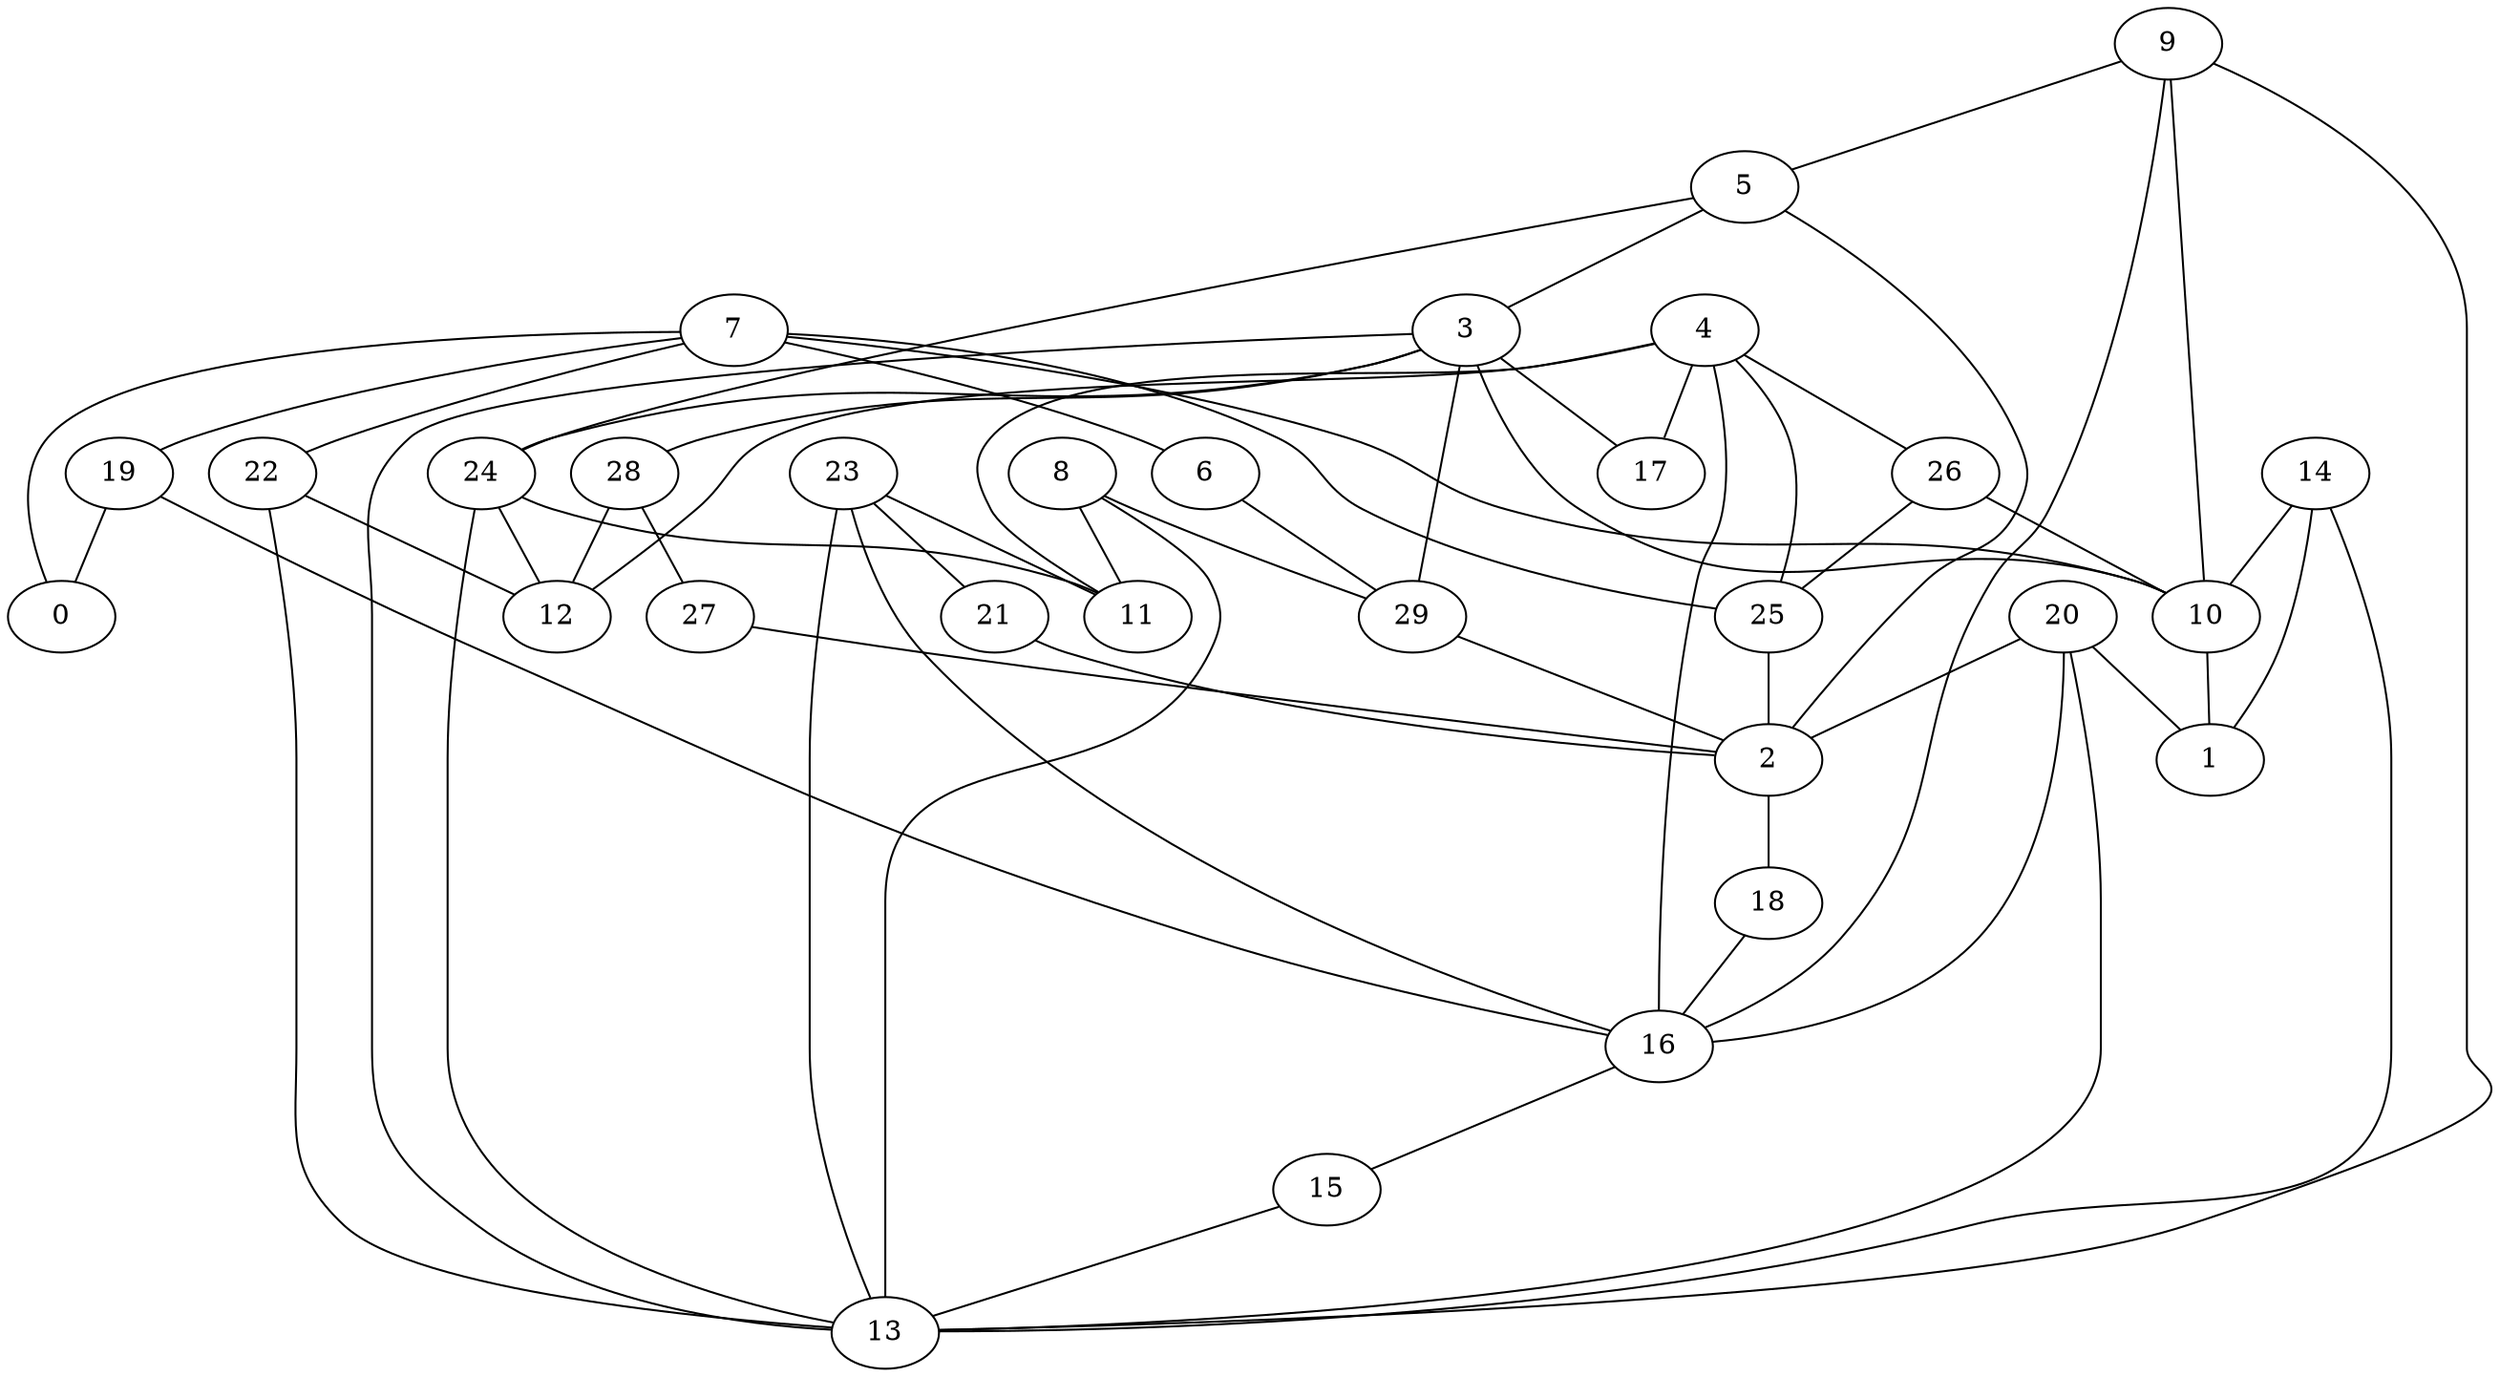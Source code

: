 digraph GG_graph {

subgraph G_graph {
edge [color = black]
"16" -> "15" [dir = none]
"27" -> "2" [dir = none]
"9" -> "10" [dir = none]
"9" -> "5" [dir = none]
"9" -> "13" [dir = none]
"9" -> "16" [dir = none]
"22" -> "12" [dir = none]
"22" -> "13" [dir = none]
"10" -> "1" [dir = none]
"7" -> "25" [dir = none]
"7" -> "19" [dir = none]
"7" -> "6" [dir = none]
"7" -> "0" [dir = none]
"7" -> "10" [dir = none]
"7" -> "22" [dir = none]
"28" -> "27" [dir = none]
"28" -> "12" [dir = none]
"25" -> "2" [dir = none]
"2" -> "18" [dir = none]
"19" -> "16" [dir = none]
"19" -> "0" [dir = none]
"3" -> "24" [dir = none]
"3" -> "13" [dir = none]
"3" -> "10" [dir = none]
"3" -> "29" [dir = none]
"3" -> "17" [dir = none]
"3" -> "28" [dir = none]
"6" -> "29" [dir = none]
"26" -> "10" [dir = none]
"14" -> "10" [dir = none]
"14" -> "13" [dir = none]
"14" -> "1" [dir = none]
"4" -> "16" [dir = none]
"4" -> "11" [dir = none]
"4" -> "17" [dir = none]
"4" -> "26" [dir = none]
"4" -> "12" [dir = none]
"18" -> "16" [dir = none]
"24" -> "11" [dir = none]
"24" -> "12" [dir = none]
"24" -> "13" [dir = none]
"5" -> "2" [dir = none]
"5" -> "3" [dir = none]
"5" -> "24" [dir = none]
"15" -> "13" [dir = none]
"29" -> "2" [dir = none]
"20" -> "16" [dir = none]
"20" -> "1" [dir = none]
"20" -> "2" [dir = none]
"20" -> "13" [dir = none]
"23" -> "16" [dir = none]
"23" -> "13" [dir = none]
"23" -> "11" [dir = none]
"23" -> "21" [dir = none]
"21" -> "2" [dir = none]
"8" -> "13" [dir = none]
"8" -> "11" [dir = none]
"8" -> "29" [dir = none]
"26" -> "25" [dir = none]
"4" -> "25" [dir = none]
}

}
